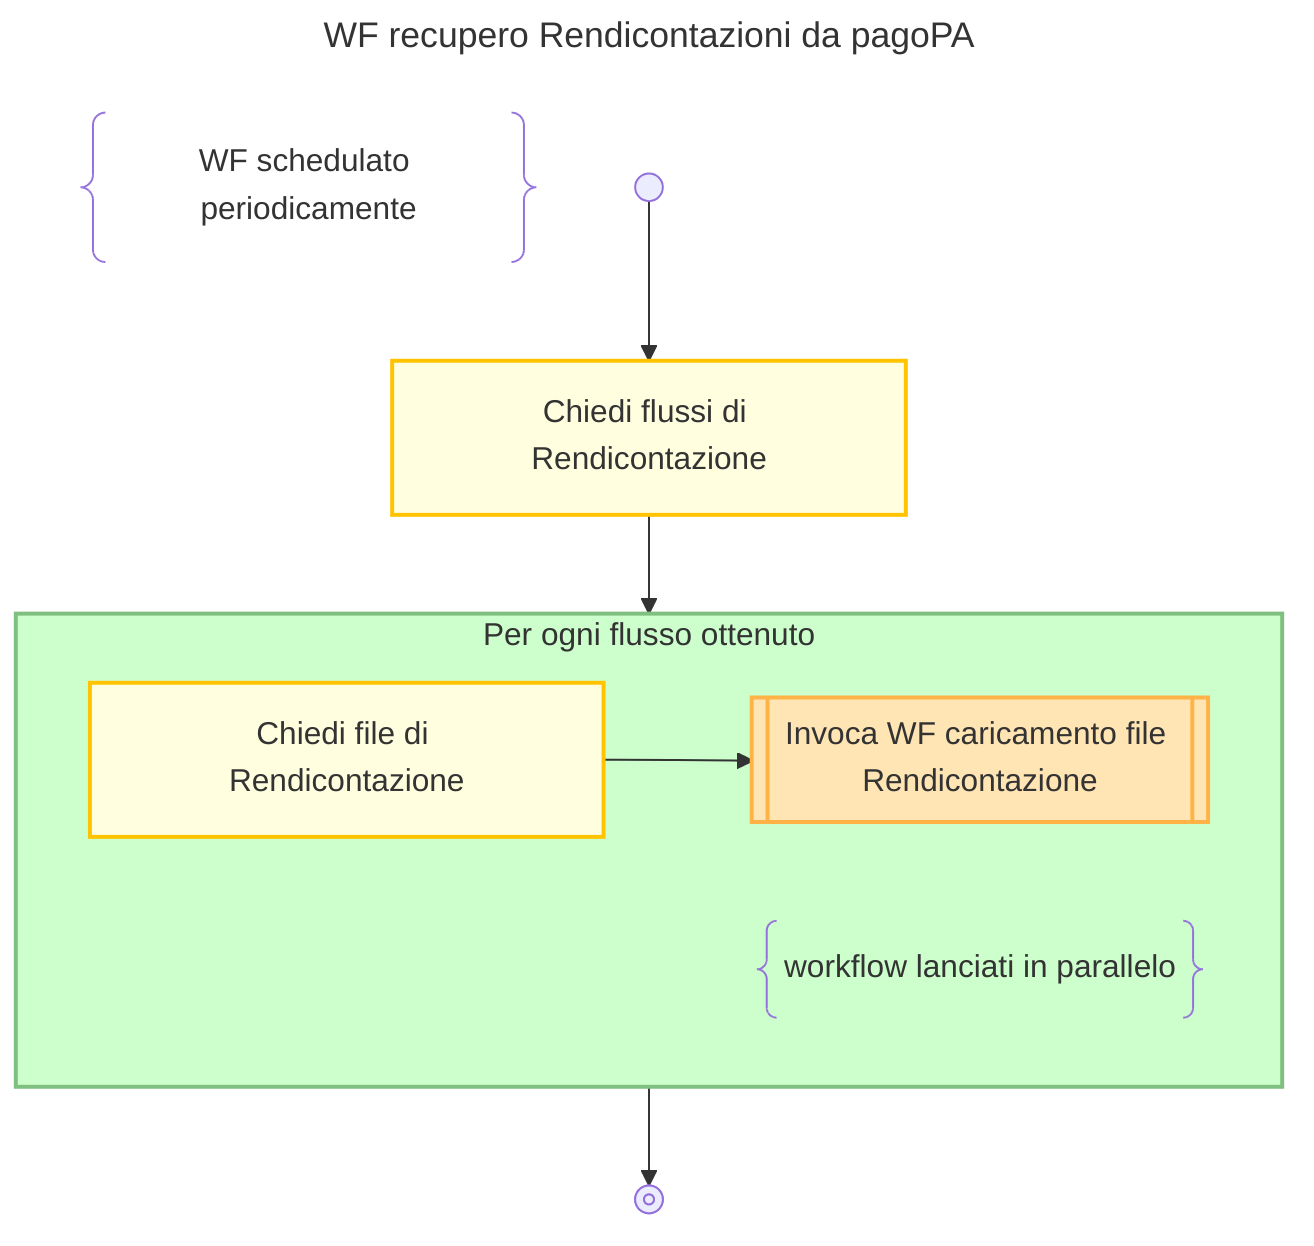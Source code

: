 ---
title: WF recupero Rendicontazioni da pagoPA
---
flowchart TD
    DESCRIPTION@{ shape: braces, label: "WF schedulato periodicamente" }

    START@{shape: start} --> FETCH_LIST:::activity@{label: "Chiedi flussi di Rendicontazione"}

    FETCH_LIST --> LOOP

    subgraph LOOP["Per ogni flusso ottenuto"]
        FETCH_FILE:::activity@{label: "Chiedi file di Rendicontazione"} --> INVOKE_WF:::child-workflow@{shape: subproc, label: "Invoca WF caricamento file Rendicontazione"}

        NOTE@{ shape: braces, label: "workflow lanciati in parallelo" }
    end

    LOOP --> END@{shape: stop}
    class LOOP loop

    classDef activity fill:#FFFFE0, stroke:#ffc300, stroke-width:2px;
    classDef loop fill:#CCFFCC, stroke:#7FBF7F, stroke-width:2px, padding-bottom: 5px;
    classDef child-workflow fill:#FFE5B4, stroke:#FFB347, stroke-width:2px